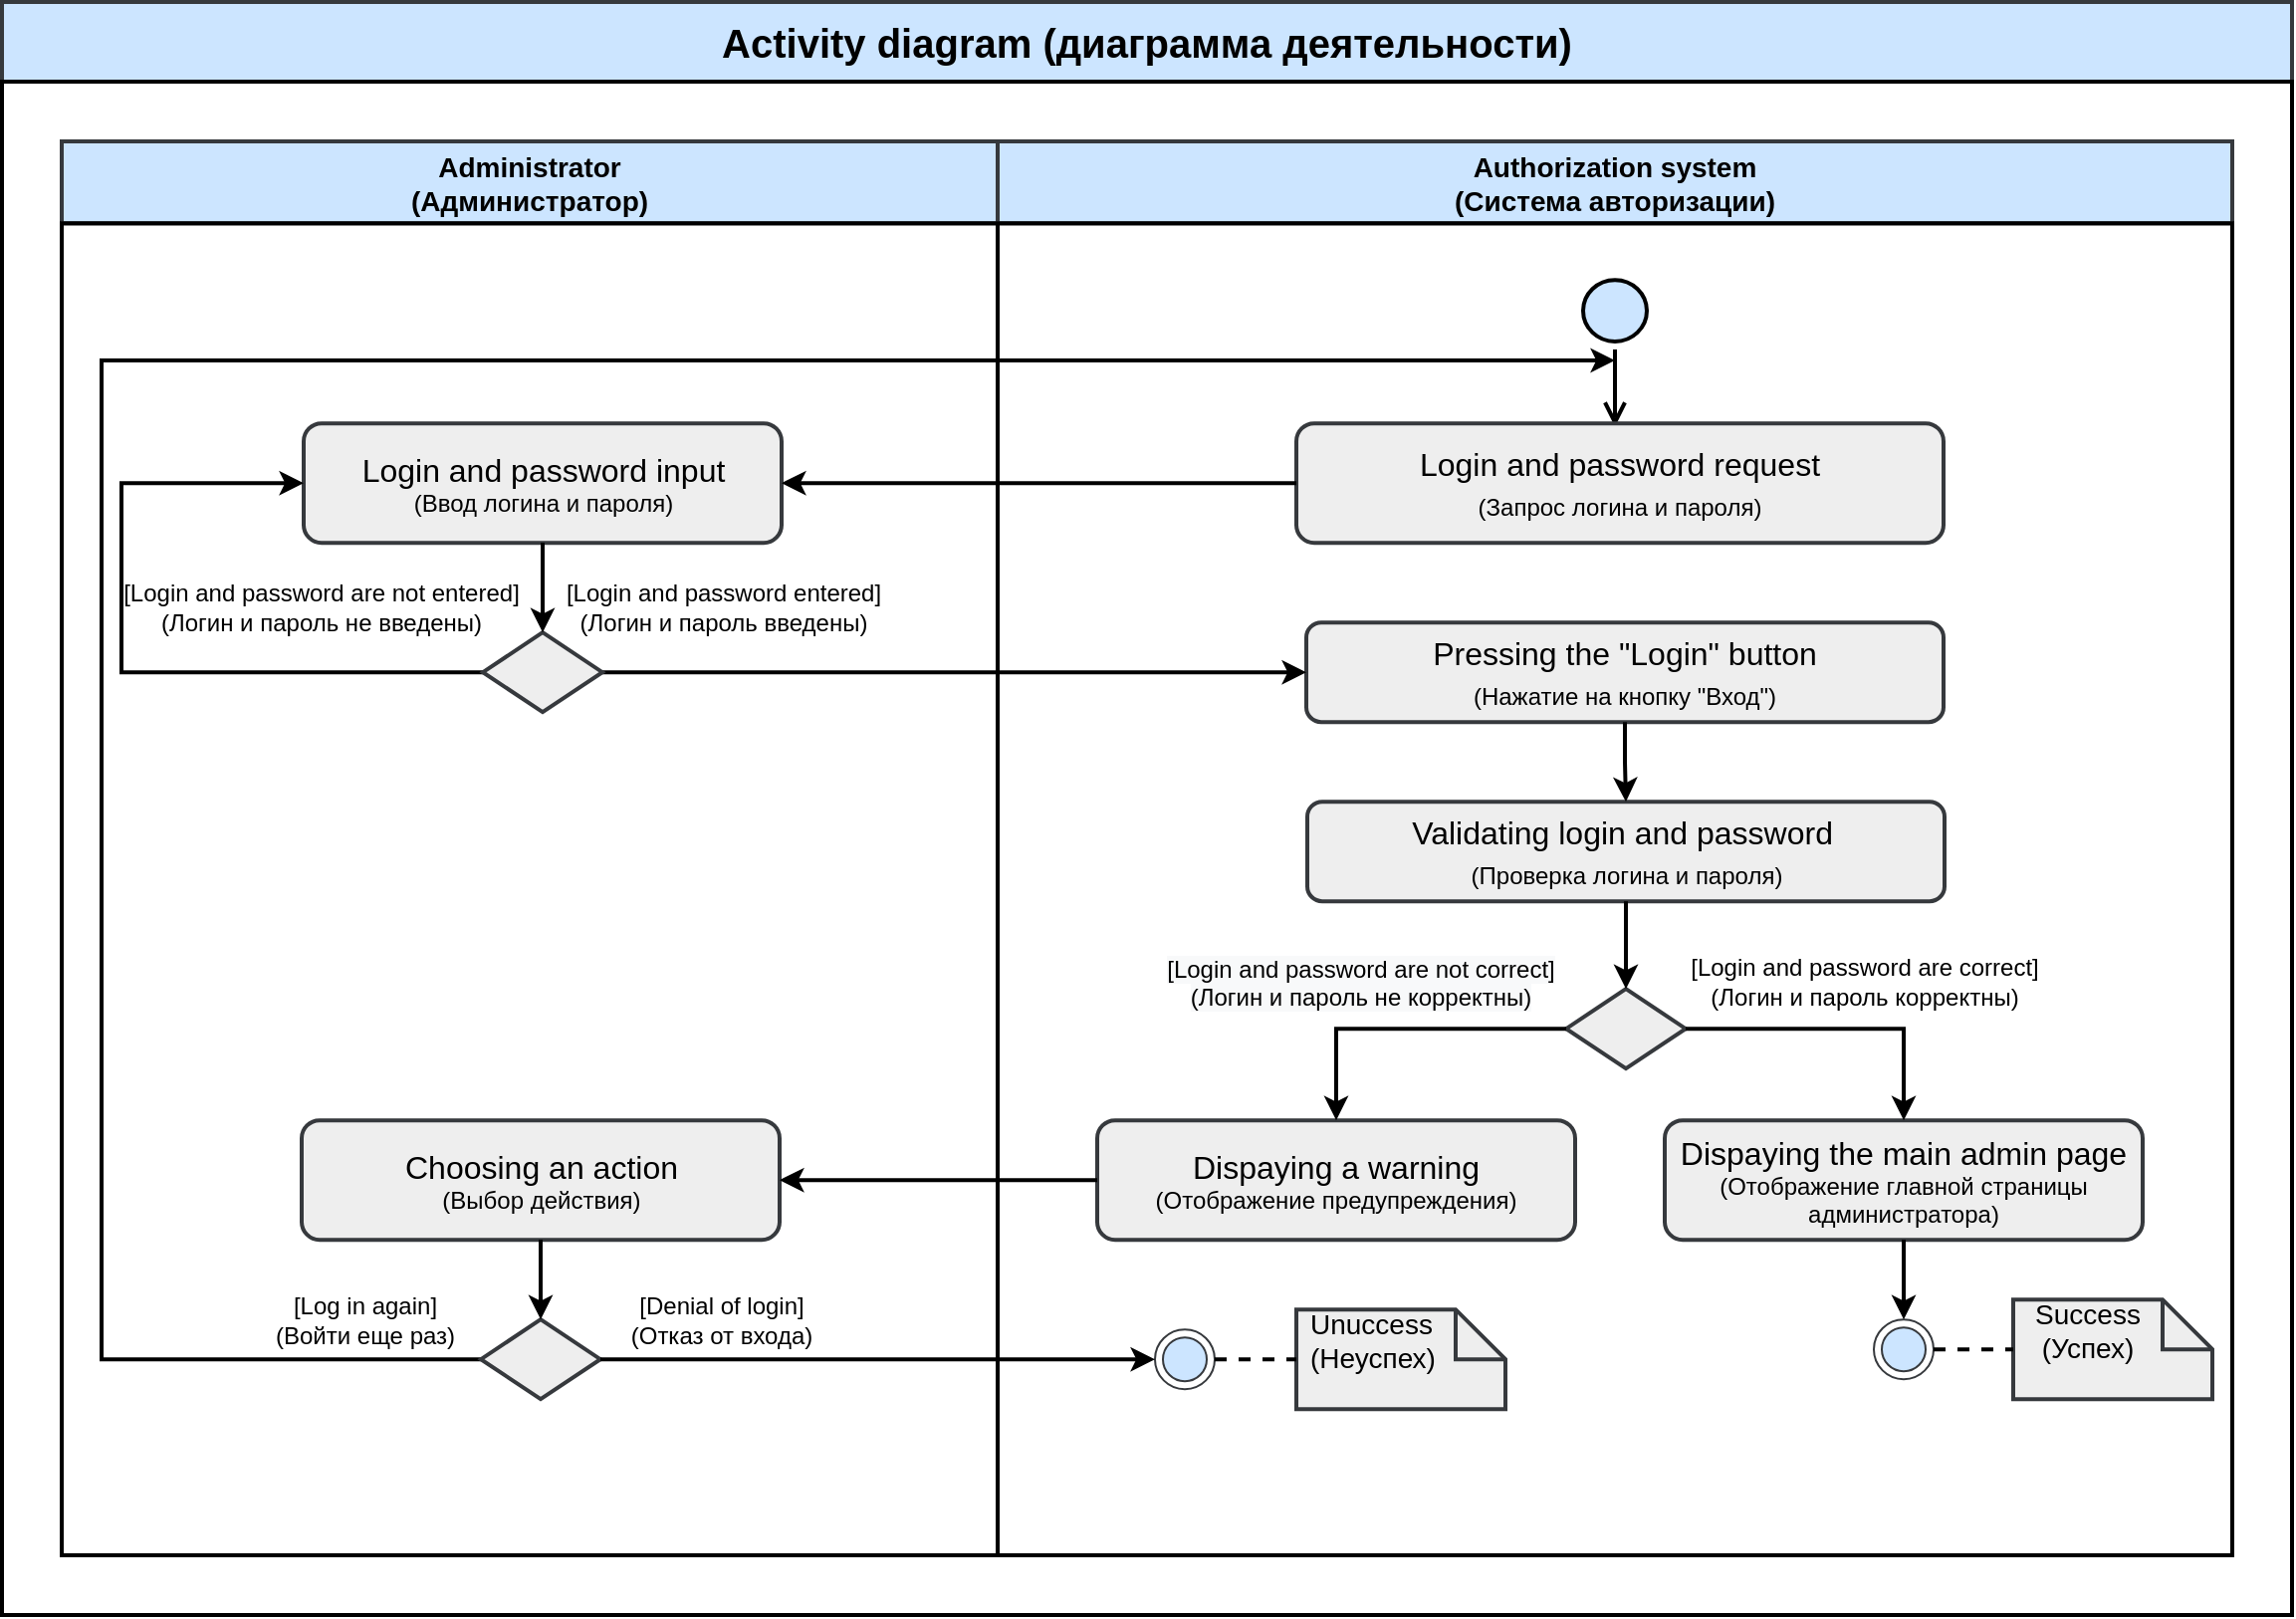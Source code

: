 <mxfile version="21.8.2" type="device">
  <diagram id="9mubk1-vUvDNeXqdnQqy" name="Activity diagram">
    <mxGraphModel dx="2482" dy="896" grid="1" gridSize="10" guides="1" tooltips="1" connect="1" arrows="1" fold="1" page="1" pageScale="1" pageWidth="1169" pageHeight="827" math="0" shadow="0">
      <root>
        <mxCell id="0" />
        <mxCell id="1" parent="0" />
        <mxCell id="XUd_hja4opgVfdtNO_kK-13" value="" style="group;fillColor=default;" parent="1" vertex="1" connectable="0">
          <mxGeometry x="-1160" y="10" width="1150" height="810" as="geometry" />
        </mxCell>
        <mxCell id="nakuuosyFeXfOhe6Vl8P-53" value="&lt;b&gt;&lt;font style=&quot;font-size: 20px;&quot;&gt;Activity diagram (диаграмма деятельности)&lt;/font&gt;&lt;/b&gt;" style="rounded=0;whiteSpace=wrap;html=1;strokeWidth=2;fillColor=#cce5ff;strokeColor=#36393d;movable=1;resizable=1;rotatable=1;deletable=1;editable=1;locked=0;connectable=1;" parent="XUd_hja4opgVfdtNO_kK-13" vertex="1">
          <mxGeometry width="1150" height="40" as="geometry" />
        </mxCell>
        <mxCell id="XUd_hja4opgVfdtNO_kK-12" value="" style="rounded=0;whiteSpace=wrap;html=1;strokeWidth=2;fillColor=none;movable=1;resizable=1;rotatable=1;deletable=1;editable=1;locked=0;connectable=1;" parent="XUd_hja4opgVfdtNO_kK-13" vertex="1">
          <mxGeometry y="40" width="1150" height="770" as="geometry" />
        </mxCell>
        <mxCell id="nakuuosyFeXfOhe6Vl8P-4" value="&lt;b style=&quot;font-size: 14px;&quot;&gt;Administrator&lt;br style=&quot;font-size: 14px;&quot;&gt;(Администратор)&lt;/b&gt;" style="rounded=0;whiteSpace=wrap;html=1;strokeWidth=2;fillColor=#cce5ff;strokeColor=#36393d;fontSize=14;movable=1;resizable=1;rotatable=1;deletable=1;editable=1;locked=0;connectable=1;" parent="XUd_hja4opgVfdtNO_kK-13" vertex="1">
          <mxGeometry x="30" y="70" width="470" height="41.16" as="geometry" />
        </mxCell>
        <mxCell id="XUd_hja4opgVfdtNO_kK-10" value="" style="rounded=0;whiteSpace=wrap;html=1;strokeWidth=2;fillColor=none;" parent="XUd_hja4opgVfdtNO_kK-13" vertex="1">
          <mxGeometry x="30" y="111.16" width="470" height="668.84" as="geometry" />
        </mxCell>
        <mxCell id="nakuuosyFeXfOhe6Vl8P-5" value="&lt;b style=&quot;font-size: 14px;&quot;&gt;Authorization system&lt;br style=&quot;font-size: 14px;&quot;&gt;(Система авторизации)&lt;/b&gt;" style="rounded=0;whiteSpace=wrap;html=1;strokeWidth=2;fillColor=#cce5ff;strokeColor=#36393d;fontSize=14;movable=1;resizable=1;rotatable=1;deletable=1;editable=1;locked=0;connectable=1;" parent="XUd_hja4opgVfdtNO_kK-13" vertex="1">
          <mxGeometry x="500" y="70" width="620" height="41.16" as="geometry" />
        </mxCell>
        <mxCell id="XUd_hja4opgVfdtNO_kK-11" value="" style="rounded=0;whiteSpace=wrap;html=1;strokeWidth=2;fillColor=none;" parent="XUd_hja4opgVfdtNO_kK-13" vertex="1">
          <mxGeometry x="500" y="111.16" width="620" height="668.84" as="geometry" />
        </mxCell>
        <mxCell id="nakuuosyFeXfOhe6Vl8P-3" value="" style="group" parent="XUd_hja4opgVfdtNO_kK-13" vertex="1" connectable="0">
          <mxGeometry x="790" y="135.58" width="40" height="70" as="geometry" />
        </mxCell>
        <mxCell id="nakuuosyFeXfOhe6Vl8P-1" value="" style="ellipse;html=1;shape=startState;fillColor=#cce5ff;strokeColor=#000000;strokeWidth=2;" parent="nakuuosyFeXfOhe6Vl8P-3" vertex="1">
          <mxGeometry width="40" height="38.889" as="geometry" />
        </mxCell>
        <mxCell id="nakuuosyFeXfOhe6Vl8P-2" value="" style="edgeStyle=orthogonalEdgeStyle;html=1;verticalAlign=bottom;endArrow=open;endSize=8;strokeColor=#000000;fillColor=#cce5ff;strokeWidth=2;" parent="nakuuosyFeXfOhe6Vl8P-3" source="nakuuosyFeXfOhe6Vl8P-1" edge="1">
          <mxGeometry relative="1" as="geometry">
            <mxPoint x="20" y="77.778" as="targetPoint" />
            <Array as="points">
              <mxPoint x="20" y="70" />
            </Array>
          </mxGeometry>
        </mxCell>
        <mxCell id="nakuuosyFeXfOhe6Vl8P-6" value="Login and password request&lt;br style=&quot;font-size: 16px;&quot;&gt;&lt;font style=&quot;font-size: 12px;&quot;&gt;(Запрос логина и пароля)&lt;/font&gt;" style="rounded=1;whiteSpace=wrap;html=1;strokeWidth=2;fontSize=16;fillColor=#eeeeee;strokeColor=#36393d;" parent="XUd_hja4opgVfdtNO_kK-13" vertex="1">
          <mxGeometry x="650" y="211.58" width="325" height="60" as="geometry" />
        </mxCell>
        <mxCell id="nakuuosyFeXfOhe6Vl8P-7" value="&lt;font style=&quot;&quot;&gt;&lt;span style=&quot;font-size: 16px;&quot;&gt;Login and password input&lt;/span&gt;&lt;br&gt;&lt;font style=&quot;font-size: 12px;&quot;&gt;(Ввод логина и пароля)&lt;/font&gt;&lt;/font&gt;" style="rounded=1;whiteSpace=wrap;html=1;strokeWidth=2;fillColor=#eeeeee;strokeColor=#36393d;" parent="XUd_hja4opgVfdtNO_kK-13" vertex="1">
          <mxGeometry x="151.5" y="211.58" width="240" height="60" as="geometry" />
        </mxCell>
        <mxCell id="nakuuosyFeXfOhe6Vl8P-8" style="edgeStyle=orthogonalEdgeStyle;rounded=0;orthogonalLoop=1;jettySize=auto;html=1;entryX=1;entryY=0.5;entryDx=0;entryDy=0;strokeWidth=2;" parent="XUd_hja4opgVfdtNO_kK-13" source="nakuuosyFeXfOhe6Vl8P-6" target="nakuuosyFeXfOhe6Vl8P-7" edge="1">
          <mxGeometry relative="1" as="geometry" />
        </mxCell>
        <mxCell id="nakuuosyFeXfOhe6Vl8P-9" value="Pressing the &quot;Login&quot; button&lt;br style=&quot;font-size: 16px;&quot;&gt;&lt;font style=&quot;font-size: 12px;&quot;&gt;(Нажатие на кнопку &quot;Вход&quot;)&lt;/font&gt;" style="rounded=1;whiteSpace=wrap;html=1;strokeWidth=2;fontSize=16;fillColor=#eeeeee;strokeColor=#36393d;" parent="XUd_hja4opgVfdtNO_kK-13" vertex="1">
          <mxGeometry x="655" y="311.58" width="320" height="50" as="geometry" />
        </mxCell>
        <mxCell id="nakuuosyFeXfOhe6Vl8P-12" style="edgeStyle=orthogonalEdgeStyle;rounded=0;orthogonalLoop=1;jettySize=auto;html=1;entryX=0;entryY=0.5;entryDx=0;entryDy=0;strokeWidth=2;exitX=0;exitY=0.5;exitDx=0;exitDy=0;" parent="XUd_hja4opgVfdtNO_kK-13" source="nakuuosyFeXfOhe6Vl8P-10" target="nakuuosyFeXfOhe6Vl8P-7" edge="1">
          <mxGeometry relative="1" as="geometry">
            <Array as="points">
              <mxPoint x="60" y="337" />
              <mxPoint x="60" y="242" />
            </Array>
          </mxGeometry>
        </mxCell>
        <mxCell id="nakuuosyFeXfOhe6Vl8P-14" style="rounded=0;orthogonalLoop=1;jettySize=auto;html=1;entryX=0;entryY=0.5;entryDx=0;entryDy=0;strokeWidth=2;" parent="XUd_hja4opgVfdtNO_kK-13" source="nakuuosyFeXfOhe6Vl8P-10" target="nakuuosyFeXfOhe6Vl8P-9" edge="1">
          <mxGeometry relative="1" as="geometry" />
        </mxCell>
        <mxCell id="nakuuosyFeXfOhe6Vl8P-10" value="" style="rhombus;whiteSpace=wrap;html=1;strokeWidth=2;fillColor=#eeeeee;strokeColor=#36393d;" parent="XUd_hja4opgVfdtNO_kK-13" vertex="1">
          <mxGeometry x="241.5" y="316.58" width="60" height="40" as="geometry" />
        </mxCell>
        <mxCell id="nakuuosyFeXfOhe6Vl8P-11" style="edgeStyle=orthogonalEdgeStyle;rounded=0;orthogonalLoop=1;jettySize=auto;html=1;entryX=0.5;entryY=0;entryDx=0;entryDy=0;strokeWidth=2;" parent="XUd_hja4opgVfdtNO_kK-13" source="nakuuosyFeXfOhe6Vl8P-7" target="nakuuosyFeXfOhe6Vl8P-10" edge="1">
          <mxGeometry relative="1" as="geometry" />
        </mxCell>
        <mxCell id="nakuuosyFeXfOhe6Vl8P-15" value="&lt;font style=&quot;font-size: 12px;&quot;&gt;[Login and password entered]&lt;br&gt;(Логин и пароль введены)&lt;/font&gt;" style="text;html=1;align=center;verticalAlign=middle;resizable=0;points=[];autosize=1;" parent="XUd_hja4opgVfdtNO_kK-13" vertex="1">
          <mxGeometry x="271.5" y="283.58" width="180" height="40" as="geometry" />
        </mxCell>
        <mxCell id="nakuuosyFeXfOhe6Vl8P-16" value="Validating login and password&amp;nbsp;&lt;br style=&quot;font-size: 16px;&quot;&gt;&lt;font style=&quot;font-size: 12px;&quot;&gt;(Проверка логина и пароля)&lt;/font&gt;" style="rounded=1;whiteSpace=wrap;html=1;strokeWidth=2;fontSize=16;fillColor=#eeeeee;strokeColor=#36393d;" parent="XUd_hja4opgVfdtNO_kK-13" vertex="1">
          <mxGeometry x="655.5" y="401.58" width="320" height="50" as="geometry" />
        </mxCell>
        <mxCell id="nakuuosyFeXfOhe6Vl8P-17" style="edgeStyle=orthogonalEdgeStyle;rounded=0;orthogonalLoop=1;jettySize=auto;html=1;entryX=0.5;entryY=0;entryDx=0;entryDy=0;strokeWidth=2;" parent="XUd_hja4opgVfdtNO_kK-13" source="nakuuosyFeXfOhe6Vl8P-9" target="nakuuosyFeXfOhe6Vl8P-16" edge="1">
          <mxGeometry relative="1" as="geometry" />
        </mxCell>
        <mxCell id="nakuuosyFeXfOhe6Vl8P-18" value="" style="rhombus;whiteSpace=wrap;html=1;strokeWidth=2;fillColor=#eeeeee;strokeColor=#36393d;" parent="XUd_hja4opgVfdtNO_kK-13" vertex="1">
          <mxGeometry x="785.5" y="495.58" width="60" height="40" as="geometry" />
        </mxCell>
        <mxCell id="nakuuosyFeXfOhe6Vl8P-19" style="edgeStyle=orthogonalEdgeStyle;rounded=0;orthogonalLoop=1;jettySize=auto;html=1;entryX=0.5;entryY=0;entryDx=0;entryDy=0;strokeWidth=2;" parent="XUd_hja4opgVfdtNO_kK-13" source="nakuuosyFeXfOhe6Vl8P-16" target="nakuuosyFeXfOhe6Vl8P-18" edge="1">
          <mxGeometry relative="1" as="geometry" />
        </mxCell>
        <mxCell id="nakuuosyFeXfOhe6Vl8P-20" value="&lt;font style=&quot;&quot;&gt;&lt;span style=&quot;font-size: 16px;&quot;&gt;Dispaying the main admin page&lt;/span&gt;&lt;br&gt;&lt;font style=&quot;font-size: 12px;&quot;&gt;(Отображение главной страницы администратора)&lt;/font&gt;&lt;/font&gt;" style="rounded=1;whiteSpace=wrap;html=1;strokeWidth=2;fillColor=#eeeeee;strokeColor=#36393d;" parent="XUd_hja4opgVfdtNO_kK-13" vertex="1">
          <mxGeometry x="835" y="561.58" width="240" height="60" as="geometry" />
        </mxCell>
        <mxCell id="nakuuosyFeXfOhe6Vl8P-21" style="edgeStyle=orthogonalEdgeStyle;rounded=0;orthogonalLoop=1;jettySize=auto;html=1;entryX=0.5;entryY=0;entryDx=0;entryDy=0;strokeWidth=2;exitX=1;exitY=0.5;exitDx=0;exitDy=0;" parent="XUd_hja4opgVfdtNO_kK-13" source="nakuuosyFeXfOhe6Vl8P-18" target="nakuuosyFeXfOhe6Vl8P-20" edge="1">
          <mxGeometry relative="1" as="geometry" />
        </mxCell>
        <mxCell id="nakuuosyFeXfOhe6Vl8P-22" value="&lt;font style=&quot;&quot;&gt;&lt;span style=&quot;font-size: 16px;&quot;&gt;Dispaying a warning&lt;/span&gt;&lt;br&gt;&lt;font style=&quot;font-size: 12px;&quot;&gt;(Отображение предупреждения)&lt;/font&gt;&lt;/font&gt;" style="rounded=1;whiteSpace=wrap;html=1;strokeWidth=2;fillColor=#eeeeee;strokeColor=#36393d;" parent="XUd_hja4opgVfdtNO_kK-13" vertex="1">
          <mxGeometry x="550" y="561.58" width="240" height="60" as="geometry" />
        </mxCell>
        <mxCell id="nakuuosyFeXfOhe6Vl8P-24" style="edgeStyle=orthogonalEdgeStyle;rounded=0;orthogonalLoop=1;jettySize=auto;html=1;entryX=0.5;entryY=0;entryDx=0;entryDy=0;strokeWidth=2;exitX=0;exitY=0.5;exitDx=0;exitDy=0;" parent="XUd_hja4opgVfdtNO_kK-13" source="nakuuosyFeXfOhe6Vl8P-18" target="nakuuosyFeXfOhe6Vl8P-22" edge="1">
          <mxGeometry relative="1" as="geometry" />
        </mxCell>
        <mxCell id="nakuuosyFeXfOhe6Vl8P-25" value="&lt;font style=&quot;font-size: 12px;&quot;&gt;[Login and password are correct]&lt;br&gt;(Логин и пароль корректны)&lt;/font&gt;" style="text;html=1;align=center;verticalAlign=middle;resizable=0;points=[];autosize=1;" parent="XUd_hja4opgVfdtNO_kK-13" vertex="1">
          <mxGeometry x="835" y="471.58" width="200" height="40" as="geometry" />
        </mxCell>
        <mxCell id="nakuuosyFeXfOhe6Vl8P-26" value="&lt;font style=&quot;font-size: 12px;&quot;&gt;[Login and password are not entered]&lt;br&gt;(Логин и пароль не введены)&lt;/font&gt;" style="text;html=1;align=center;verticalAlign=middle;resizable=0;points=[];autosize=1;" parent="XUd_hja4opgVfdtNO_kK-13" vertex="1">
          <mxGeometry x="50" y="283.58" width="220" height="40" as="geometry" />
        </mxCell>
        <mxCell id="nakuuosyFeXfOhe6Vl8P-27" value="&lt;font style=&quot;font-size: 12px;&quot;&gt;&lt;span style=&quot;color: rgb(0 , 0 , 0) ; font-family: &amp;quot;helvetica&amp;quot; ; font-style: normal ; font-weight: 400 ; letter-spacing: normal ; text-indent: 0px ; text-transform: none ; word-spacing: 0px ; background-color: rgb(248 , 249 , 250)&quot;&gt;[Login and password are not correct]&lt;/span&gt;&lt;br style=&quot;color: rgb(0 , 0 , 0) ; font-family: &amp;quot;helvetica&amp;quot; ; font-style: normal ; font-weight: 400 ; letter-spacing: normal ; text-indent: 0px ; text-transform: none ; word-spacing: 0px ; background-color: rgb(248 , 249 , 250)&quot;&gt;&lt;span style=&quot;color: rgb(0 , 0 , 0) ; font-family: &amp;quot;helvetica&amp;quot; ; font-style: normal ; font-weight: 400 ; letter-spacing: normal ; text-indent: 0px ; text-transform: none ; word-spacing: 0px ; background-color: rgb(248 , 249 , 250)&quot;&gt;(Логин и пароль не корректны)&lt;/span&gt;&lt;/font&gt;" style="text;whiteSpace=wrap;html=1;align=center;" parent="XUd_hja4opgVfdtNO_kK-13" vertex="1">
          <mxGeometry x="579" y="471.58" width="206.5" height="40" as="geometry" />
        </mxCell>
        <mxCell id="nakuuosyFeXfOhe6Vl8P-28" value="&lt;font style=&quot;&quot;&gt;&lt;span style=&quot;font-size: 16px;&quot;&gt;Choosing an action&lt;/span&gt;&lt;br&gt;&lt;font style=&quot;font-size: 12px;&quot;&gt;(Выбор действия)&lt;/font&gt;&lt;/font&gt;" style="rounded=1;whiteSpace=wrap;html=1;strokeWidth=2;fillColor=#eeeeee;strokeColor=#36393d;" parent="XUd_hja4opgVfdtNO_kK-13" vertex="1">
          <mxGeometry x="150.5" y="561.58" width="240" height="60" as="geometry" />
        </mxCell>
        <mxCell id="nakuuosyFeXfOhe6Vl8P-29" style="edgeStyle=orthogonalEdgeStyle;rounded=0;orthogonalLoop=1;jettySize=auto;html=1;entryX=1;entryY=0.5;entryDx=0;entryDy=0;strokeWidth=2;exitX=0;exitY=0.5;exitDx=0;exitDy=0;" parent="XUd_hja4opgVfdtNO_kK-13" target="nakuuosyFeXfOhe6Vl8P-28" edge="1" source="nakuuosyFeXfOhe6Vl8P-22">
          <mxGeometry relative="1" as="geometry">
            <mxPoint x="521.5" y="591.58" as="sourcePoint" />
          </mxGeometry>
        </mxCell>
        <mxCell id="nakuuosyFeXfOhe6Vl8P-32" style="edgeStyle=orthogonalEdgeStyle;rounded=0;orthogonalLoop=1;jettySize=auto;html=1;strokeWidth=2;" parent="XUd_hja4opgVfdtNO_kK-13" source="nakuuosyFeXfOhe6Vl8P-30" edge="1">
          <mxGeometry relative="1" as="geometry">
            <mxPoint x="810" y="180" as="targetPoint" />
            <Array as="points">
              <mxPoint x="50" y="682" />
              <mxPoint x="50" y="180" />
            </Array>
          </mxGeometry>
        </mxCell>
        <mxCell id="nakuuosyFeXfOhe6Vl8P-30" value="" style="rhombus;whiteSpace=wrap;html=1;strokeWidth=2;fillColor=#eeeeee;strokeColor=#36393d;" parent="XUd_hja4opgVfdtNO_kK-13" vertex="1">
          <mxGeometry x="240.5" y="661.58" width="60" height="40" as="geometry" />
        </mxCell>
        <mxCell id="nakuuosyFeXfOhe6Vl8P-31" style="edgeStyle=orthogonalEdgeStyle;rounded=0;orthogonalLoop=1;jettySize=auto;html=1;entryX=0.5;entryY=0;entryDx=0;entryDy=0;strokeWidth=2;exitX=0.5;exitY=1;exitDx=0;exitDy=0;" parent="XUd_hja4opgVfdtNO_kK-13" source="nakuuosyFeXfOhe6Vl8P-28" target="nakuuosyFeXfOhe6Vl8P-30" edge="1">
          <mxGeometry relative="1" as="geometry">
            <mxPoint x="266.5" y="711.58" as="sourcePoint" />
          </mxGeometry>
        </mxCell>
        <mxCell id="nakuuosyFeXfOhe6Vl8P-33" value="" style="ellipse;html=1;shape=endState;fillColor=#cce5ff;strokeColor=#36393d;" parent="XUd_hja4opgVfdtNO_kK-13" vertex="1">
          <mxGeometry x="579" y="666.58" width="30" height="30" as="geometry" />
        </mxCell>
        <mxCell id="nakuuosyFeXfOhe6Vl8P-34" style="rounded=0;orthogonalLoop=1;jettySize=auto;html=1;entryX=0;entryY=0.5;entryDx=0;entryDy=0;strokeWidth=2;" parent="XUd_hja4opgVfdtNO_kK-13" source="nakuuosyFeXfOhe6Vl8P-30" target="nakuuosyFeXfOhe6Vl8P-33" edge="1">
          <mxGeometry relative="1" as="geometry">
            <mxPoint x="327.5" y="751.58" as="targetPoint" />
          </mxGeometry>
        </mxCell>
        <mxCell id="nakuuosyFeXfOhe6Vl8P-35" value="" style="ellipse;html=1;shape=endState;fillColor=#cce5ff;strokeColor=#36393d;" parent="XUd_hja4opgVfdtNO_kK-13" vertex="1">
          <mxGeometry x="940" y="661.58" width="30" height="30" as="geometry" />
        </mxCell>
        <mxCell id="XUd_hja4opgVfdtNO_kK-5" style="edgeStyle=orthogonalEdgeStyle;rounded=0;orthogonalLoop=1;jettySize=auto;html=1;exitX=0.5;exitY=1;exitDx=0;exitDy=0;entryX=0.5;entryY=0;entryDx=0;entryDy=0;strokeWidth=2;" parent="XUd_hja4opgVfdtNO_kK-13" source="nakuuosyFeXfOhe6Vl8P-20" target="nakuuosyFeXfOhe6Vl8P-35" edge="1">
          <mxGeometry relative="1" as="geometry" />
        </mxCell>
        <mxCell id="nakuuosyFeXfOhe6Vl8P-39" value="" style="shape=note2;boundedLbl=1;whiteSpace=wrap;html=1;size=25;verticalAlign=top;align=center;strokeWidth=2;fillColor=#eeeeee;strokeColor=#36393d;" parent="XUd_hja4opgVfdtNO_kK-13" vertex="1">
          <mxGeometry x="650" y="656.58" width="105" height="50" as="geometry" />
        </mxCell>
        <mxCell id="nakuuosyFeXfOhe6Vl8P-40" value="Unuccess &#xa;(Неуспех)" style="resizeWidth=1;part=1;strokeColor=none;fillColor=none;align=left;spacingLeft=5;fontSize=14;verticalAlign=middle;" parent="nakuuosyFeXfOhe6Vl8P-39" vertex="1">
          <mxGeometry width="75.6" height="30" relative="1" as="geometry" />
        </mxCell>
        <mxCell id="nakuuosyFeXfOhe6Vl8P-42" style="edgeStyle=orthogonalEdgeStyle;rounded=0;orthogonalLoop=1;jettySize=auto;html=1;strokeWidth=2;entryX=0;entryY=0.5;entryDx=0;entryDy=0;entryPerimeter=0;dashed=1;startArrow=none;startFill=0;endArrow=none;endFill=0;" parent="XUd_hja4opgVfdtNO_kK-13" source="nakuuosyFeXfOhe6Vl8P-33" target="nakuuosyFeXfOhe6Vl8P-39" edge="1">
          <mxGeometry relative="1" as="geometry">
            <mxPoint x="634" y="751.58" as="targetPoint" />
          </mxGeometry>
        </mxCell>
        <mxCell id="nakuuosyFeXfOhe6Vl8P-43" value="" style="shape=note2;boundedLbl=1;whiteSpace=wrap;html=1;size=25;verticalAlign=top;align=center;strokeWidth=2;fillColor=#eeeeee;strokeColor=#36393d;" parent="XUd_hja4opgVfdtNO_kK-13" vertex="1">
          <mxGeometry x="1010" y="651.58" width="100" height="50" as="geometry" />
        </mxCell>
        <mxCell id="nakuuosyFeXfOhe6Vl8P-44" value="Success &#xa;(Успех)" style="resizeWidth=1;part=1;strokeColor=none;fillColor=none;align=center;spacingLeft=5;fontSize=14;" parent="nakuuosyFeXfOhe6Vl8P-43" vertex="1">
          <mxGeometry width="70" height="30" relative="1" as="geometry" />
        </mxCell>
        <mxCell id="nakuuosyFeXfOhe6Vl8P-45" style="rounded=0;orthogonalLoop=1;jettySize=auto;html=1;strokeWidth=2;entryX=0;entryY=0.5;entryDx=0;entryDy=0;entryPerimeter=0;dashed=1;startArrow=none;startFill=0;endArrow=none;endFill=0;exitX=1;exitY=0.5;exitDx=0;exitDy=0;" parent="XUd_hja4opgVfdtNO_kK-13" source="nakuuosyFeXfOhe6Vl8P-35" target="nakuuosyFeXfOhe6Vl8P-43" edge="1">
          <mxGeometry relative="1" as="geometry">
            <mxPoint x="992.5" y="681.53" as="sourcePoint" />
            <mxPoint x="1027.5" y="681.53" as="targetPoint" />
          </mxGeometry>
        </mxCell>
        <mxCell id="nakuuosyFeXfOhe6Vl8P-51" value="&lt;font style=&quot;font-size: 12px;&quot;&gt;[Denial of login]&lt;br&gt;(Отказ от входа)&lt;/font&gt;" style="text;html=1;align=center;verticalAlign=middle;resizable=0;points=[];autosize=1;" parent="XUd_hja4opgVfdtNO_kK-13" vertex="1">
          <mxGeometry x="300.5" y="641.58" width="120" height="40" as="geometry" />
        </mxCell>
        <mxCell id="nakuuosyFeXfOhe6Vl8P-52" value="&lt;font style=&quot;font-size: 12px;&quot;&gt;[Log in again]&lt;br&gt;(Войти еще раз)&lt;/font&gt;" style="text;html=1;align=center;verticalAlign=middle;resizable=0;points=[];autosize=1;" parent="XUd_hja4opgVfdtNO_kK-13" vertex="1">
          <mxGeometry x="121.5" y="641.58" width="120" height="40" as="geometry" />
        </mxCell>
      </root>
    </mxGraphModel>
  </diagram>
</mxfile>
